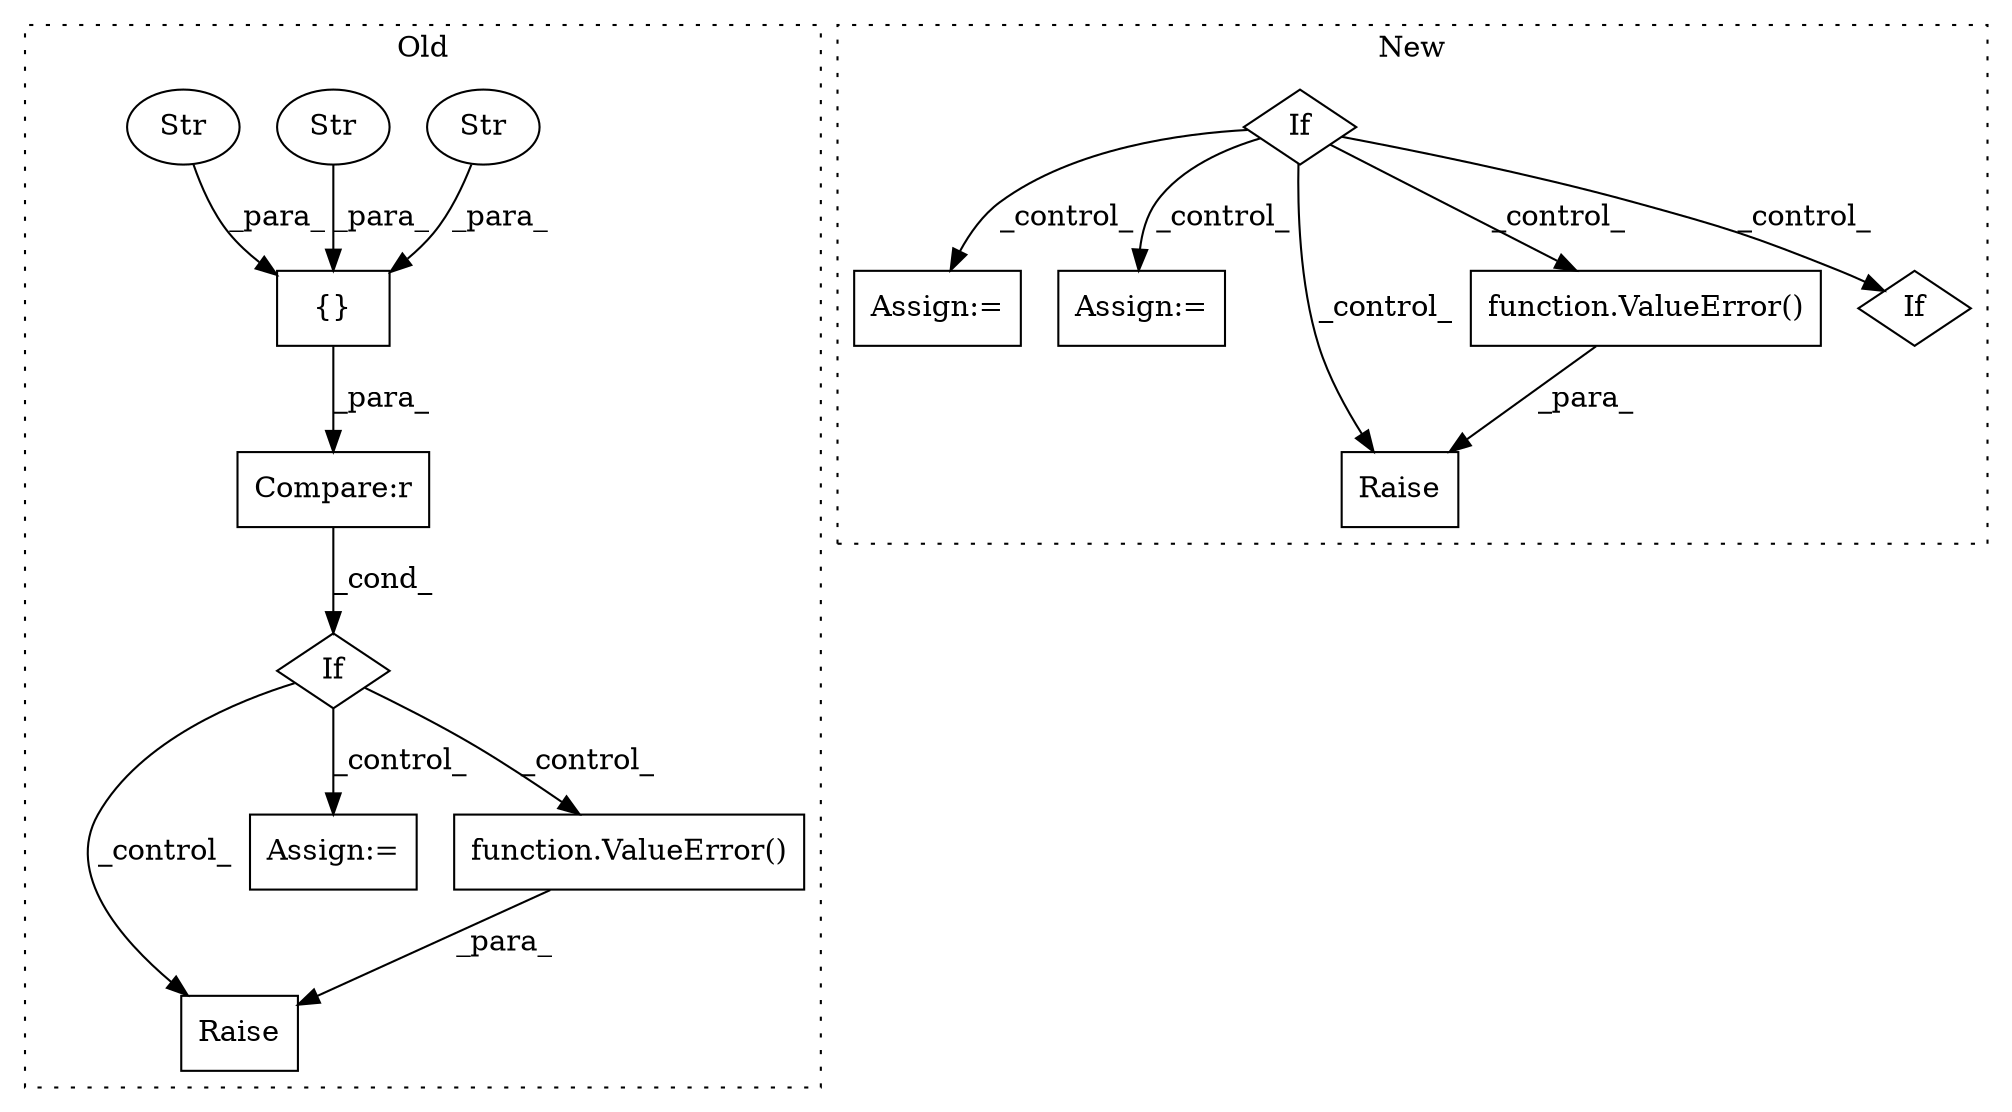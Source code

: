 digraph G {
subgraph cluster0 {
1 [label="Raise" a="91" s="1950" l="6" shape="box"];
3 [label="If" a="96" s="1883,1936" l="3,14" shape="diamond"];
6 [label="Assign:=" a="68" s="2111" l="3" shape="box"];
7 [label="function.ValueError()" a="75" s="1956,2014" l="11,1" shape="box"];
10 [label="Compare:r" a="40" s="1886" l="50" shape="box"];
12 [label="{}" a="59" s="1898,1935" l="1,0" shape="box"];
13 [label="Str" a="66" s="1899" l="8" shape="ellipse"];
14 [label="Str" a="66" s="1909" l="12" shape="ellipse"];
15 [label="Str" a="66" s="1923" l="12" shape="ellipse"];
label = "Old";
style="dotted";
}
subgraph cluster1 {
2 [label="If" a="96" s="1949,1965" l="3,14" shape="diamond"];
4 [label="Assign:=" a="68" s="2150" l="3" shape="box"];
5 [label="Assign:=" a="68" s="2190" l="3" shape="box"];
8 [label="Raise" a="91" s="1979" l="6" shape="box"];
9 [label="function.ValueError()" a="75" s="1985,2025" l="11,1" shape="box"];
11 [label="If" a="96" s="2035,2056" l="3,14" shape="diamond"];
label = "New";
style="dotted";
}
2 -> 5 [label="_control_"];
2 -> 4 [label="_control_"];
2 -> 11 [label="_control_"];
2 -> 8 [label="_control_"];
2 -> 9 [label="_control_"];
3 -> 1 [label="_control_"];
3 -> 6 [label="_control_"];
3 -> 7 [label="_control_"];
7 -> 1 [label="_para_"];
9 -> 8 [label="_para_"];
10 -> 3 [label="_cond_"];
12 -> 10 [label="_para_"];
13 -> 12 [label="_para_"];
14 -> 12 [label="_para_"];
15 -> 12 [label="_para_"];
}